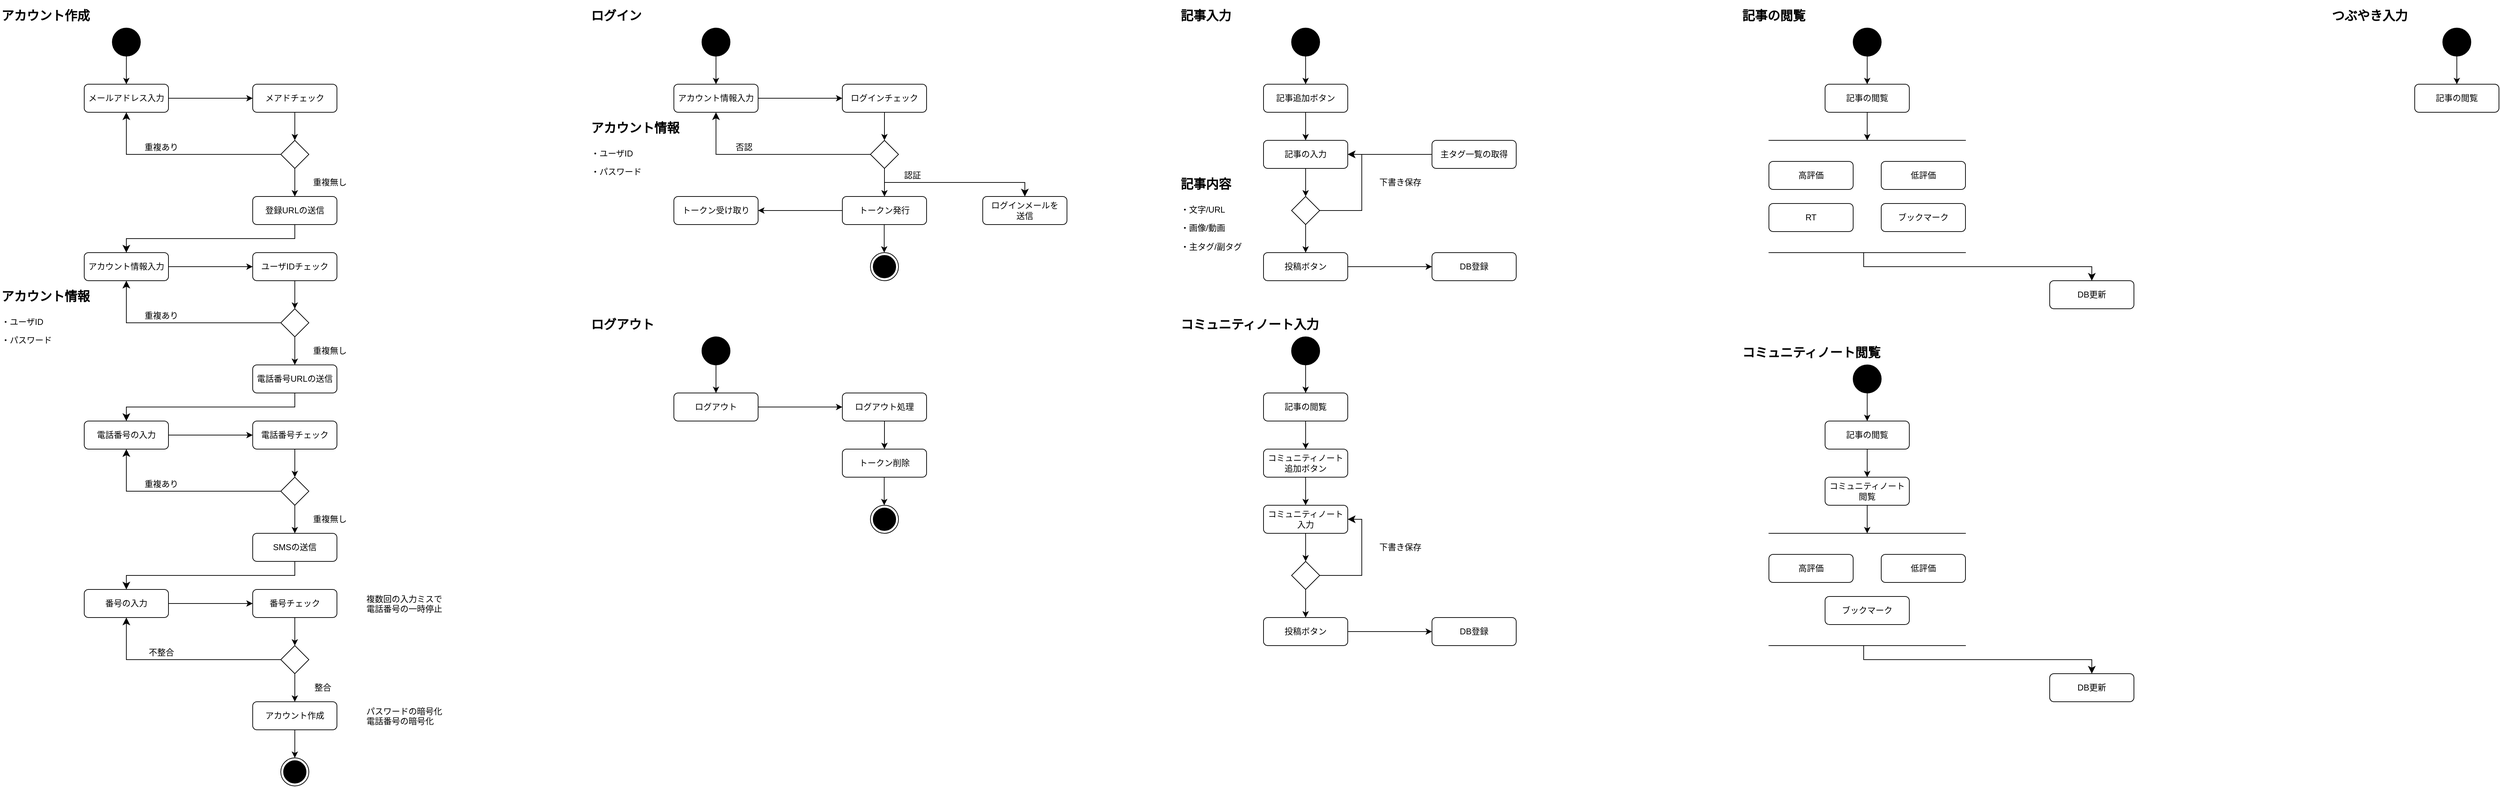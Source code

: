 <mxfile version="24.9.2">
  <diagram name="ページ1" id="HD49NOsrk-cGcU3xzbyI">
    <mxGraphModel dx="2074" dy="806" grid="1" gridSize="10" guides="1" tooltips="1" connect="1" arrows="1" fold="1" page="1" pageScale="1" pageWidth="827" pageHeight="1169" math="0" shadow="0">
      <root>
        <mxCell id="0" />
        <mxCell id="1" parent="0" />
        <mxCell id="F1WxcwXqjHmNWAGrEvEr-16" value="" style="ellipse;whiteSpace=wrap;html=1;aspect=fixed;fillColor=#000000;" vertex="1" parent="1">
          <mxGeometry x="200" y="80" width="40" height="40" as="geometry" />
        </mxCell>
        <mxCell id="F1WxcwXqjHmNWAGrEvEr-17" value="メールアドレス入力" style="rounded=1;whiteSpace=wrap;html=1;" vertex="1" parent="1">
          <mxGeometry x="160" y="160" width="120" height="40" as="geometry" />
        </mxCell>
        <mxCell id="F1WxcwXqjHmNWAGrEvEr-18" value="メアドチェック" style="rounded=1;whiteSpace=wrap;html=1;" vertex="1" parent="1">
          <mxGeometry x="400" y="160" width="120" height="40" as="geometry" />
        </mxCell>
        <mxCell id="F1WxcwXqjHmNWAGrEvEr-19" value="" style="rhombus;whiteSpace=wrap;html=1;" vertex="1" parent="1">
          <mxGeometry x="440" y="240" width="40" height="40" as="geometry" />
        </mxCell>
        <mxCell id="F1WxcwXqjHmNWAGrEvEr-20" value="" style="endArrow=classic;html=1;rounded=0;entryX=0;entryY=0.5;entryDx=0;entryDy=0;" edge="1" parent="1" source="F1WxcwXqjHmNWAGrEvEr-17" target="F1WxcwXqjHmNWAGrEvEr-18">
          <mxGeometry width="50" height="50" relative="1" as="geometry">
            <mxPoint x="570" y="290" as="sourcePoint" />
            <mxPoint x="620" y="240" as="targetPoint" />
          </mxGeometry>
        </mxCell>
        <mxCell id="F1WxcwXqjHmNWAGrEvEr-21" value="" style="endArrow=classic;html=1;rounded=0;entryX=0.5;entryY=0;entryDx=0;entryDy=0;exitX=0.5;exitY=1;exitDx=0;exitDy=0;" edge="1" parent="1" source="F1WxcwXqjHmNWAGrEvEr-18" target="F1WxcwXqjHmNWAGrEvEr-19">
          <mxGeometry width="50" height="50" relative="1" as="geometry">
            <mxPoint x="170" y="190" as="sourcePoint" />
            <mxPoint x="410" y="190" as="targetPoint" />
          </mxGeometry>
        </mxCell>
        <mxCell id="F1WxcwXqjHmNWAGrEvEr-22" value="重複あり" style="text;html=1;align=center;verticalAlign=middle;whiteSpace=wrap;rounded=0;" vertex="1" parent="1">
          <mxGeometry x="240" y="240" width="60" height="20" as="geometry" />
        </mxCell>
        <mxCell id="F1WxcwXqjHmNWAGrEvEr-23" value="" style="edgeStyle=segmentEdgeStyle;endArrow=classic;html=1;curved=0;rounded=0;endSize=8;startSize=8;exitX=0;exitY=0.5;exitDx=0;exitDy=0;entryX=0.5;entryY=1;entryDx=0;entryDy=0;" edge="1" parent="1" source="F1WxcwXqjHmNWAGrEvEr-19" target="F1WxcwXqjHmNWAGrEvEr-17">
          <mxGeometry width="50" height="50" relative="1" as="geometry">
            <mxPoint x="570" y="370" as="sourcePoint" />
            <mxPoint x="620" y="320" as="targetPoint" />
          </mxGeometry>
        </mxCell>
        <mxCell id="F1WxcwXqjHmNWAGrEvEr-24" value="" style="endArrow=classic;html=1;rounded=0;entryX=0.5;entryY=0;entryDx=0;entryDy=0;exitX=0.5;exitY=1;exitDx=0;exitDy=0;" edge="1" parent="1" source="F1WxcwXqjHmNWAGrEvEr-16" target="F1WxcwXqjHmNWAGrEvEr-17">
          <mxGeometry width="50" height="50" relative="1" as="geometry">
            <mxPoint x="590" y="210" as="sourcePoint" />
            <mxPoint x="590" y="250" as="targetPoint" />
          </mxGeometry>
        </mxCell>
        <mxCell id="F1WxcwXqjHmNWAGrEvEr-25" value="登録URLの送信" style="rounded=1;whiteSpace=wrap;html=1;" vertex="1" parent="1">
          <mxGeometry x="400" y="320" width="120" height="40" as="geometry" />
        </mxCell>
        <mxCell id="F1WxcwXqjHmNWAGrEvEr-26" value="" style="edgeStyle=elbowEdgeStyle;elbow=vertical;endArrow=classic;html=1;curved=0;rounded=0;endSize=8;startSize=8;exitX=0.5;exitY=1;exitDx=0;exitDy=0;" edge="1" parent="1" source="F1WxcwXqjHmNWAGrEvEr-25">
          <mxGeometry width="50" height="50" relative="1" as="geometry">
            <mxPoint x="570" y="370" as="sourcePoint" />
            <mxPoint x="220" y="400" as="targetPoint" />
          </mxGeometry>
        </mxCell>
        <mxCell id="F1WxcwXqjHmNWAGrEvEr-27" value="" style="endArrow=classic;html=1;rounded=0;entryX=0.5;entryY=0;entryDx=0;entryDy=0;exitX=0.5;exitY=1;exitDx=0;exitDy=0;" edge="1" parent="1" source="F1WxcwXqjHmNWAGrEvEr-19" target="F1WxcwXqjHmNWAGrEvEr-25">
          <mxGeometry width="50" height="50" relative="1" as="geometry">
            <mxPoint x="470" y="210" as="sourcePoint" />
            <mxPoint x="470" y="250" as="targetPoint" />
          </mxGeometry>
        </mxCell>
        <mxCell id="F1WxcwXqjHmNWAGrEvEr-28" value="重複無し" style="text;html=1;align=center;verticalAlign=middle;whiteSpace=wrap;rounded=0;" vertex="1" parent="1">
          <mxGeometry x="480" y="290" width="60" height="20" as="geometry" />
        </mxCell>
        <mxCell id="F1WxcwXqjHmNWAGrEvEr-29" value="アカウント情報入力" style="rounded=1;whiteSpace=wrap;html=1;" vertex="1" parent="1">
          <mxGeometry x="160" y="400" width="120" height="40" as="geometry" />
        </mxCell>
        <mxCell id="F1WxcwXqjHmNWAGrEvEr-30" value="&lt;h1 style=&quot;margin-top: 0px;&quot;&gt;&lt;font style=&quot;font-size: 18px;&quot;&gt;アカウント情報&lt;/font&gt;&lt;/h1&gt;&lt;p&gt;・ユーザID&lt;/p&gt;&lt;p&gt;・パスワード&lt;/p&gt;" style="text;html=1;whiteSpace=wrap;overflow=hidden;rounded=0;" vertex="1" parent="1">
          <mxGeometry x="40" y="440" width="180" height="100" as="geometry" />
        </mxCell>
        <mxCell id="F1WxcwXqjHmNWAGrEvEr-31" value="ユーザIDチェック" style="rounded=1;whiteSpace=wrap;html=1;" vertex="1" parent="1">
          <mxGeometry x="400" y="400" width="120" height="40" as="geometry" />
        </mxCell>
        <mxCell id="F1WxcwXqjHmNWAGrEvEr-32" value="" style="rhombus;whiteSpace=wrap;html=1;" vertex="1" parent="1">
          <mxGeometry x="440" y="480" width="40" height="40" as="geometry" />
        </mxCell>
        <mxCell id="F1WxcwXqjHmNWAGrEvEr-33" value="" style="endArrow=classic;html=1;rounded=0;entryX=0;entryY=0.5;entryDx=0;entryDy=0;" edge="1" parent="1" target="F1WxcwXqjHmNWAGrEvEr-31">
          <mxGeometry width="50" height="50" relative="1" as="geometry">
            <mxPoint x="280" y="420" as="sourcePoint" />
            <mxPoint x="620" y="480" as="targetPoint" />
          </mxGeometry>
        </mxCell>
        <mxCell id="F1WxcwXqjHmNWAGrEvEr-34" value="重複あり" style="text;html=1;align=center;verticalAlign=middle;whiteSpace=wrap;rounded=0;" vertex="1" parent="1">
          <mxGeometry x="240" y="480" width="60" height="20" as="geometry" />
        </mxCell>
        <mxCell id="F1WxcwXqjHmNWAGrEvEr-35" value="" style="edgeStyle=segmentEdgeStyle;endArrow=classic;html=1;curved=0;rounded=0;endSize=8;startSize=8;exitX=0;exitY=0.5;exitDx=0;exitDy=0;" edge="1" parent="1" source="F1WxcwXqjHmNWAGrEvEr-32">
          <mxGeometry width="50" height="50" relative="1" as="geometry">
            <mxPoint x="570" y="610" as="sourcePoint" />
            <mxPoint x="220" y="440" as="targetPoint" />
          </mxGeometry>
        </mxCell>
        <mxCell id="F1WxcwXqjHmNWAGrEvEr-36" value="" style="endArrow=classic;html=1;rounded=0;entryX=0.5;entryY=0;entryDx=0;entryDy=0;exitX=0.5;exitY=1;exitDx=0;exitDy=0;" edge="1" parent="1" source="F1WxcwXqjHmNWAGrEvEr-32">
          <mxGeometry width="50" height="50" relative="1" as="geometry">
            <mxPoint x="470" y="450" as="sourcePoint" />
            <mxPoint x="460" y="560" as="targetPoint" />
          </mxGeometry>
        </mxCell>
        <mxCell id="F1WxcwXqjHmNWAGrEvEr-37" value="重複無し" style="text;html=1;align=center;verticalAlign=middle;whiteSpace=wrap;rounded=0;" vertex="1" parent="1">
          <mxGeometry x="480" y="530" width="60" height="20" as="geometry" />
        </mxCell>
        <mxCell id="F1WxcwXqjHmNWAGrEvEr-38" value="" style="endArrow=classic;html=1;rounded=0;entryX=0.5;entryY=0;entryDx=0;entryDy=0;exitX=0.5;exitY=1;exitDx=0;exitDy=0;" edge="1" parent="1" source="F1WxcwXqjHmNWAGrEvEr-31" target="F1WxcwXqjHmNWAGrEvEr-32">
          <mxGeometry width="50" height="50" relative="1" as="geometry">
            <mxPoint x="470" y="210" as="sourcePoint" />
            <mxPoint x="470" y="250" as="targetPoint" />
          </mxGeometry>
        </mxCell>
        <mxCell id="F1WxcwXqjHmNWAGrEvEr-39" value="電話番号URLの送信" style="rounded=1;whiteSpace=wrap;html=1;" vertex="1" parent="1">
          <mxGeometry x="400" y="560" width="120" height="40" as="geometry" />
        </mxCell>
        <mxCell id="F1WxcwXqjHmNWAGrEvEr-40" value="" style="edgeStyle=elbowEdgeStyle;elbow=vertical;endArrow=classic;html=1;curved=0;rounded=0;endSize=8;startSize=8;exitX=0.5;exitY=1;exitDx=0;exitDy=0;" edge="1" parent="1" source="F1WxcwXqjHmNWAGrEvEr-39">
          <mxGeometry width="50" height="50" relative="1" as="geometry">
            <mxPoint x="570" y="610" as="sourcePoint" />
            <mxPoint x="220" y="640" as="targetPoint" />
          </mxGeometry>
        </mxCell>
        <mxCell id="F1WxcwXqjHmNWAGrEvEr-41" value="電話番号の入力" style="rounded=1;whiteSpace=wrap;html=1;" vertex="1" parent="1">
          <mxGeometry x="160" y="640" width="120" height="40" as="geometry" />
        </mxCell>
        <mxCell id="F1WxcwXqjHmNWAGrEvEr-42" value="電話番号チェック" style="rounded=1;whiteSpace=wrap;html=1;" vertex="1" parent="1">
          <mxGeometry x="400" y="640" width="120" height="40" as="geometry" />
        </mxCell>
        <mxCell id="F1WxcwXqjHmNWAGrEvEr-43" value="" style="rhombus;whiteSpace=wrap;html=1;" vertex="1" parent="1">
          <mxGeometry x="440" y="720" width="40" height="40" as="geometry" />
        </mxCell>
        <mxCell id="F1WxcwXqjHmNWAGrEvEr-44" value="" style="endArrow=classic;html=1;rounded=0;entryX=0;entryY=0.5;entryDx=0;entryDy=0;" edge="1" parent="1" target="F1WxcwXqjHmNWAGrEvEr-42">
          <mxGeometry width="50" height="50" relative="1" as="geometry">
            <mxPoint x="280" y="660" as="sourcePoint" />
            <mxPoint x="620" y="720" as="targetPoint" />
          </mxGeometry>
        </mxCell>
        <mxCell id="F1WxcwXqjHmNWAGrEvEr-45" value="重複あり" style="text;html=1;align=center;verticalAlign=middle;whiteSpace=wrap;rounded=0;" vertex="1" parent="1">
          <mxGeometry x="240" y="720" width="60" height="20" as="geometry" />
        </mxCell>
        <mxCell id="F1WxcwXqjHmNWAGrEvEr-46" value="" style="edgeStyle=segmentEdgeStyle;endArrow=classic;html=1;curved=0;rounded=0;endSize=8;startSize=8;exitX=0;exitY=0.5;exitDx=0;exitDy=0;" edge="1" parent="1" source="F1WxcwXqjHmNWAGrEvEr-43">
          <mxGeometry width="50" height="50" relative="1" as="geometry">
            <mxPoint x="570" y="850" as="sourcePoint" />
            <mxPoint x="220" y="680" as="targetPoint" />
          </mxGeometry>
        </mxCell>
        <mxCell id="F1WxcwXqjHmNWAGrEvEr-47" value="" style="endArrow=classic;html=1;rounded=0;entryX=0.5;entryY=0;entryDx=0;entryDy=0;exitX=0.5;exitY=1;exitDx=0;exitDy=0;" edge="1" parent="1" source="F1WxcwXqjHmNWAGrEvEr-43">
          <mxGeometry width="50" height="50" relative="1" as="geometry">
            <mxPoint x="470" y="690" as="sourcePoint" />
            <mxPoint x="460" y="800" as="targetPoint" />
          </mxGeometry>
        </mxCell>
        <mxCell id="F1WxcwXqjHmNWAGrEvEr-48" value="重複無し" style="text;html=1;align=center;verticalAlign=middle;whiteSpace=wrap;rounded=0;" vertex="1" parent="1">
          <mxGeometry x="480" y="770" width="60" height="20" as="geometry" />
        </mxCell>
        <mxCell id="F1WxcwXqjHmNWAGrEvEr-49" value="" style="endArrow=classic;html=1;rounded=0;entryX=0.5;entryY=0;entryDx=0;entryDy=0;exitX=0.5;exitY=1;exitDx=0;exitDy=0;" edge="1" parent="1" source="F1WxcwXqjHmNWAGrEvEr-42" target="F1WxcwXqjHmNWAGrEvEr-43">
          <mxGeometry width="50" height="50" relative="1" as="geometry">
            <mxPoint x="470" y="450" as="sourcePoint" />
            <mxPoint x="470" y="490" as="targetPoint" />
          </mxGeometry>
        </mxCell>
        <mxCell id="F1WxcwXqjHmNWAGrEvEr-50" value="SMSの送信" style="rounded=1;whiteSpace=wrap;html=1;" vertex="1" parent="1">
          <mxGeometry x="400" y="800" width="120" height="40" as="geometry" />
        </mxCell>
        <mxCell id="F1WxcwXqjHmNWAGrEvEr-51" value="" style="edgeStyle=elbowEdgeStyle;elbow=vertical;endArrow=classic;html=1;curved=0;rounded=0;endSize=8;startSize=8;exitX=0.5;exitY=1;exitDx=0;exitDy=0;" edge="1" parent="1" source="F1WxcwXqjHmNWAGrEvEr-50">
          <mxGeometry width="50" height="50" relative="1" as="geometry">
            <mxPoint x="570" y="850" as="sourcePoint" />
            <mxPoint x="220" y="880" as="targetPoint" />
          </mxGeometry>
        </mxCell>
        <mxCell id="F1WxcwXqjHmNWAGrEvEr-52" value="番号の入力" style="rounded=1;whiteSpace=wrap;html=1;" vertex="1" parent="1">
          <mxGeometry x="160" y="880" width="120" height="40" as="geometry" />
        </mxCell>
        <mxCell id="F1WxcwXqjHmNWAGrEvEr-53" value="番号チェック" style="rounded=1;whiteSpace=wrap;html=1;" vertex="1" parent="1">
          <mxGeometry x="400" y="880" width="120" height="40" as="geometry" />
        </mxCell>
        <mxCell id="F1WxcwXqjHmNWAGrEvEr-54" value="" style="rhombus;whiteSpace=wrap;html=1;" vertex="1" parent="1">
          <mxGeometry x="440" y="960" width="40" height="40" as="geometry" />
        </mxCell>
        <mxCell id="F1WxcwXqjHmNWAGrEvEr-55" value="" style="endArrow=classic;html=1;rounded=0;entryX=0;entryY=0.5;entryDx=0;entryDy=0;" edge="1" parent="1" target="F1WxcwXqjHmNWAGrEvEr-53">
          <mxGeometry width="50" height="50" relative="1" as="geometry">
            <mxPoint x="280" y="900" as="sourcePoint" />
            <mxPoint x="620" y="960" as="targetPoint" />
          </mxGeometry>
        </mxCell>
        <mxCell id="F1WxcwXqjHmNWAGrEvEr-56" value="不整合" style="text;html=1;align=center;verticalAlign=middle;whiteSpace=wrap;rounded=0;" vertex="1" parent="1">
          <mxGeometry x="240" y="960" width="60" height="20" as="geometry" />
        </mxCell>
        <mxCell id="F1WxcwXqjHmNWAGrEvEr-57" value="" style="edgeStyle=segmentEdgeStyle;endArrow=classic;html=1;curved=0;rounded=0;endSize=8;startSize=8;exitX=0;exitY=0.5;exitDx=0;exitDy=0;" edge="1" parent="1" source="F1WxcwXqjHmNWAGrEvEr-54">
          <mxGeometry width="50" height="50" relative="1" as="geometry">
            <mxPoint x="570" y="1090" as="sourcePoint" />
            <mxPoint x="220" y="920" as="targetPoint" />
          </mxGeometry>
        </mxCell>
        <mxCell id="F1WxcwXqjHmNWAGrEvEr-58" value="" style="endArrow=classic;html=1;rounded=0;entryX=0.5;entryY=0;entryDx=0;entryDy=0;exitX=0.5;exitY=1;exitDx=0;exitDy=0;" edge="1" parent="1" source="F1WxcwXqjHmNWAGrEvEr-54">
          <mxGeometry width="50" height="50" relative="1" as="geometry">
            <mxPoint x="470" y="930" as="sourcePoint" />
            <mxPoint x="460" y="1040" as="targetPoint" />
          </mxGeometry>
        </mxCell>
        <mxCell id="F1WxcwXqjHmNWAGrEvEr-59" value="整合" style="text;html=1;align=center;verticalAlign=middle;whiteSpace=wrap;rounded=0;" vertex="1" parent="1">
          <mxGeometry x="480" y="1010" width="40" height="20" as="geometry" />
        </mxCell>
        <mxCell id="F1WxcwXqjHmNWAGrEvEr-60" value="" style="endArrow=classic;html=1;rounded=0;entryX=0.5;entryY=0;entryDx=0;entryDy=0;exitX=0.5;exitY=1;exitDx=0;exitDy=0;" edge="1" parent="1" source="F1WxcwXqjHmNWAGrEvEr-53" target="F1WxcwXqjHmNWAGrEvEr-54">
          <mxGeometry width="50" height="50" relative="1" as="geometry">
            <mxPoint x="470" y="690" as="sourcePoint" />
            <mxPoint x="470" y="730" as="targetPoint" />
          </mxGeometry>
        </mxCell>
        <mxCell id="F1WxcwXqjHmNWAGrEvEr-61" value="&lt;h1 style=&quot;margin-top: 0px;&quot;&gt;&lt;font style=&quot;font-size: 18px;&quot;&gt;アカウント作成&lt;/font&gt;&lt;/h1&gt;" style="text;html=1;whiteSpace=wrap;overflow=hidden;rounded=0;" vertex="1" parent="1">
          <mxGeometry x="40" y="40" width="180" height="40" as="geometry" />
        </mxCell>
        <mxCell id="F1WxcwXqjHmNWAGrEvEr-62" value="アカウント作成" style="rounded=1;whiteSpace=wrap;html=1;" vertex="1" parent="1">
          <mxGeometry x="400" y="1040" width="120" height="40" as="geometry" />
        </mxCell>
        <mxCell id="F1WxcwXqjHmNWAGrEvEr-63" value="パスワードの暗号化&lt;div&gt;電話番号の暗号化&lt;/div&gt;&lt;div&gt;&lt;br&gt;&lt;/div&gt;" style="text;html=1;whiteSpace=wrap;overflow=hidden;rounded=0;" vertex="1" parent="1">
          <mxGeometry x="560" y="1040" width="120" height="40" as="geometry" />
        </mxCell>
        <mxCell id="F1WxcwXqjHmNWAGrEvEr-64" value="複数回の入力ミスで&lt;div&gt;電話番号の一時停止&lt;br&gt;&lt;div&gt;&lt;br&gt;&lt;/div&gt;&lt;/div&gt;" style="text;html=1;whiteSpace=wrap;overflow=hidden;rounded=0;" vertex="1" parent="1">
          <mxGeometry x="560" y="880" width="120" height="40" as="geometry" />
        </mxCell>
        <mxCell id="F1WxcwXqjHmNWAGrEvEr-65" value="" style="ellipse;whiteSpace=wrap;html=1;aspect=fixed;fillColor=#000000;" vertex="1" parent="1">
          <mxGeometry x="1040" y="80" width="40" height="40" as="geometry" />
        </mxCell>
        <mxCell id="F1WxcwXqjHmNWAGrEvEr-66" value="アカウント情報入力" style="rounded=1;whiteSpace=wrap;html=1;" vertex="1" parent="1">
          <mxGeometry x="1000" y="160" width="120" height="40" as="geometry" />
        </mxCell>
        <mxCell id="F1WxcwXqjHmNWAGrEvEr-67" value="ログインチェック" style="rounded=1;whiteSpace=wrap;html=1;" vertex="1" parent="1">
          <mxGeometry x="1240" y="160" width="120" height="40" as="geometry" />
        </mxCell>
        <mxCell id="F1WxcwXqjHmNWAGrEvEr-68" value="" style="rhombus;whiteSpace=wrap;html=1;" vertex="1" parent="1">
          <mxGeometry x="1280" y="240" width="40" height="40" as="geometry" />
        </mxCell>
        <mxCell id="F1WxcwXqjHmNWAGrEvEr-69" value="" style="endArrow=classic;html=1;rounded=0;entryX=0;entryY=0.5;entryDx=0;entryDy=0;" edge="1" parent="1" source="F1WxcwXqjHmNWAGrEvEr-66" target="F1WxcwXqjHmNWAGrEvEr-67">
          <mxGeometry width="50" height="50" relative="1" as="geometry">
            <mxPoint x="1410" y="290" as="sourcePoint" />
            <mxPoint x="1460" y="240" as="targetPoint" />
          </mxGeometry>
        </mxCell>
        <mxCell id="F1WxcwXqjHmNWAGrEvEr-70" value="" style="endArrow=classic;html=1;rounded=0;entryX=0.5;entryY=0;entryDx=0;entryDy=0;exitX=0.5;exitY=1;exitDx=0;exitDy=0;" edge="1" parent="1" source="F1WxcwXqjHmNWAGrEvEr-67" target="F1WxcwXqjHmNWAGrEvEr-68">
          <mxGeometry width="50" height="50" relative="1" as="geometry">
            <mxPoint x="1010" y="190" as="sourcePoint" />
            <mxPoint x="1250" y="190" as="targetPoint" />
          </mxGeometry>
        </mxCell>
        <mxCell id="F1WxcwXqjHmNWAGrEvEr-71" value="否認" style="text;html=1;align=center;verticalAlign=middle;whiteSpace=wrap;rounded=0;" vertex="1" parent="1">
          <mxGeometry x="1080" y="240" width="40" height="20" as="geometry" />
        </mxCell>
        <mxCell id="F1WxcwXqjHmNWAGrEvEr-72" value="" style="edgeStyle=segmentEdgeStyle;endArrow=classic;html=1;curved=0;rounded=0;endSize=8;startSize=8;exitX=0;exitY=0.5;exitDx=0;exitDy=0;entryX=0.5;entryY=1;entryDx=0;entryDy=0;" edge="1" parent="1" source="F1WxcwXqjHmNWAGrEvEr-68" target="F1WxcwXqjHmNWAGrEvEr-66">
          <mxGeometry width="50" height="50" relative="1" as="geometry">
            <mxPoint x="1410" y="370" as="sourcePoint" />
            <mxPoint x="1460" y="320" as="targetPoint" />
          </mxGeometry>
        </mxCell>
        <mxCell id="F1WxcwXqjHmNWAGrEvEr-73" value="" style="endArrow=classic;html=1;rounded=0;entryX=0.5;entryY=0;entryDx=0;entryDy=0;exitX=0.5;exitY=1;exitDx=0;exitDy=0;" edge="1" parent="1" source="F1WxcwXqjHmNWAGrEvEr-65" target="F1WxcwXqjHmNWAGrEvEr-66">
          <mxGeometry width="50" height="50" relative="1" as="geometry">
            <mxPoint x="1430" y="210" as="sourcePoint" />
            <mxPoint x="1430" y="250" as="targetPoint" />
          </mxGeometry>
        </mxCell>
        <mxCell id="F1WxcwXqjHmNWAGrEvEr-74" value="トークン発行" style="rounded=1;whiteSpace=wrap;html=1;" vertex="1" parent="1">
          <mxGeometry x="1240" y="320" width="120" height="40" as="geometry" />
        </mxCell>
        <mxCell id="F1WxcwXqjHmNWAGrEvEr-76" value="" style="endArrow=classic;html=1;rounded=0;entryX=0.5;entryY=0;entryDx=0;entryDy=0;exitX=0.5;exitY=1;exitDx=0;exitDy=0;" edge="1" parent="1" source="F1WxcwXqjHmNWAGrEvEr-68" target="F1WxcwXqjHmNWAGrEvEr-74">
          <mxGeometry width="50" height="50" relative="1" as="geometry">
            <mxPoint x="1310" y="210" as="sourcePoint" />
            <mxPoint x="1310" y="250" as="targetPoint" />
          </mxGeometry>
        </mxCell>
        <mxCell id="F1WxcwXqjHmNWAGrEvEr-77" value="認証" style="text;html=1;align=center;verticalAlign=middle;whiteSpace=wrap;rounded=0;" vertex="1" parent="1">
          <mxGeometry x="1320" y="280" width="40" height="20" as="geometry" />
        </mxCell>
        <mxCell id="F1WxcwXqjHmNWAGrEvEr-110" value="&lt;h1 style=&quot;margin-top: 0px;&quot;&gt;&lt;font style=&quot;font-size: 18px;&quot;&gt;ログイン&lt;/font&gt;&lt;/h1&gt;" style="text;html=1;whiteSpace=wrap;overflow=hidden;rounded=0;" vertex="1" parent="1">
          <mxGeometry x="880" y="40" width="180" height="40" as="geometry" />
        </mxCell>
        <mxCell id="F1WxcwXqjHmNWAGrEvEr-114" value="&lt;h1 style=&quot;margin-top: 0px;&quot;&gt;&lt;font style=&quot;font-size: 18px;&quot;&gt;アカウント情報&lt;/font&gt;&lt;/h1&gt;&lt;p&gt;・ユーザID&lt;/p&gt;&lt;p&gt;・パスワード&lt;/p&gt;" style="text;html=1;whiteSpace=wrap;overflow=hidden;rounded=0;" vertex="1" parent="1">
          <mxGeometry x="880" y="200" width="180" height="100" as="geometry" />
        </mxCell>
        <mxCell id="F1WxcwXqjHmNWAGrEvEr-115" value="ログインメールを&lt;div&gt;送信&lt;/div&gt;" style="rounded=1;whiteSpace=wrap;html=1;" vertex="1" parent="1">
          <mxGeometry x="1440" y="320" width="120" height="40" as="geometry" />
        </mxCell>
        <mxCell id="F1WxcwXqjHmNWAGrEvEr-116" value="" style="edgeStyle=elbowEdgeStyle;elbow=vertical;endArrow=classic;html=1;curved=0;rounded=0;endSize=8;startSize=8;entryX=0.5;entryY=0;entryDx=0;entryDy=0;" edge="1" parent="1" target="F1WxcwXqjHmNWAGrEvEr-115">
          <mxGeometry width="50" height="50" relative="1" as="geometry">
            <mxPoint x="1300" y="280" as="sourcePoint" />
            <mxPoint x="1070" y="410" as="targetPoint" />
          </mxGeometry>
        </mxCell>
        <mxCell id="F1WxcwXqjHmNWAGrEvEr-122" value="トークン受け取り" style="rounded=1;whiteSpace=wrap;html=1;" vertex="1" parent="1">
          <mxGeometry x="1000" y="320" width="120" height="40" as="geometry" />
        </mxCell>
        <mxCell id="F1WxcwXqjHmNWAGrEvEr-123" value="" style="endArrow=classic;html=1;rounded=0;exitX=0;exitY=0.5;exitDx=0;exitDy=0;" edge="1" parent="1" source="F1WxcwXqjHmNWAGrEvEr-74" target="F1WxcwXqjHmNWAGrEvEr-122">
          <mxGeometry width="50" height="50" relative="1" as="geometry">
            <mxPoint x="1130" y="190" as="sourcePoint" />
            <mxPoint x="1250" y="190" as="targetPoint" />
          </mxGeometry>
        </mxCell>
        <mxCell id="F1WxcwXqjHmNWAGrEvEr-124" value="" style="ellipse;whiteSpace=wrap;html=1;aspect=fixed;fillColor=#000000;" vertex="1" parent="1">
          <mxGeometry x="1040" y="520" width="40" height="40" as="geometry" />
        </mxCell>
        <mxCell id="F1WxcwXqjHmNWAGrEvEr-125" value="ログアウト" style="rounded=1;whiteSpace=wrap;html=1;" vertex="1" parent="1">
          <mxGeometry x="1000" y="600" width="120" height="40" as="geometry" />
        </mxCell>
        <mxCell id="F1WxcwXqjHmNWAGrEvEr-126" value="ログアウト処理" style="rounded=1;whiteSpace=wrap;html=1;" vertex="1" parent="1">
          <mxGeometry x="1240" y="600" width="120" height="40" as="geometry" />
        </mxCell>
        <mxCell id="F1WxcwXqjHmNWAGrEvEr-128" value="" style="endArrow=classic;html=1;rounded=0;entryX=0;entryY=0.5;entryDx=0;entryDy=0;" edge="1" parent="1" source="F1WxcwXqjHmNWAGrEvEr-125" target="F1WxcwXqjHmNWAGrEvEr-126">
          <mxGeometry width="50" height="50" relative="1" as="geometry">
            <mxPoint x="1410" y="730" as="sourcePoint" />
            <mxPoint x="1460" y="680" as="targetPoint" />
          </mxGeometry>
        </mxCell>
        <mxCell id="F1WxcwXqjHmNWAGrEvEr-129" value="" style="endArrow=classic;html=1;rounded=0;entryX=0.5;entryY=0;entryDx=0;entryDy=0;exitX=0.5;exitY=1;exitDx=0;exitDy=0;" edge="1" parent="1" source="F1WxcwXqjHmNWAGrEvEr-126">
          <mxGeometry width="50" height="50" relative="1" as="geometry">
            <mxPoint x="1010" y="630" as="sourcePoint" />
            <mxPoint x="1300" y="680" as="targetPoint" />
          </mxGeometry>
        </mxCell>
        <mxCell id="F1WxcwXqjHmNWAGrEvEr-132" value="" style="endArrow=classic;html=1;rounded=0;entryX=0.5;entryY=0;entryDx=0;entryDy=0;exitX=0.5;exitY=1;exitDx=0;exitDy=0;" edge="1" parent="1" source="F1WxcwXqjHmNWAGrEvEr-124" target="F1WxcwXqjHmNWAGrEvEr-125">
          <mxGeometry width="50" height="50" relative="1" as="geometry">
            <mxPoint x="1430" y="650" as="sourcePoint" />
            <mxPoint x="1430" y="690" as="targetPoint" />
          </mxGeometry>
        </mxCell>
        <mxCell id="F1WxcwXqjHmNWAGrEvEr-133" value="トークン削除" style="rounded=1;whiteSpace=wrap;html=1;" vertex="1" parent="1">
          <mxGeometry x="1240" y="680" width="120" height="40" as="geometry" />
        </mxCell>
        <mxCell id="F1WxcwXqjHmNWAGrEvEr-136" value="&lt;h1 style=&quot;margin-top: 0px;&quot;&gt;&lt;font style=&quot;font-size: 18px;&quot;&gt;ログアウト&lt;/font&gt;&lt;/h1&gt;" style="text;html=1;whiteSpace=wrap;overflow=hidden;rounded=0;" vertex="1" parent="1">
          <mxGeometry x="880" y="480" width="180" height="40" as="geometry" />
        </mxCell>
        <mxCell id="F1WxcwXqjHmNWAGrEvEr-141" value="" style="ellipse;whiteSpace=wrap;html=1;aspect=fixed;fillColor=#000000;" vertex="1" parent="1">
          <mxGeometry x="1880" y="80" width="40" height="40" as="geometry" />
        </mxCell>
        <mxCell id="F1WxcwXqjHmNWAGrEvEr-142" value="記事追加ボタン" style="rounded=1;whiteSpace=wrap;html=1;" vertex="1" parent="1">
          <mxGeometry x="1840" y="160" width="120" height="40" as="geometry" />
        </mxCell>
        <mxCell id="F1WxcwXqjHmNWAGrEvEr-143" value="記事の入力" style="rounded=1;whiteSpace=wrap;html=1;" vertex="1" parent="1">
          <mxGeometry x="1840" y="240" width="120" height="40" as="geometry" />
        </mxCell>
        <mxCell id="F1WxcwXqjHmNWAGrEvEr-145" value="" style="endArrow=classic;html=1;rounded=0;exitX=0.5;exitY=1;exitDx=0;exitDy=0;" edge="1" parent="1" source="F1WxcwXqjHmNWAGrEvEr-142" target="F1WxcwXqjHmNWAGrEvEr-143">
          <mxGeometry width="50" height="50" relative="1" as="geometry">
            <mxPoint x="2250" y="290" as="sourcePoint" />
            <mxPoint x="1901.08" y="233" as="targetPoint" />
          </mxGeometry>
        </mxCell>
        <mxCell id="F1WxcwXqjHmNWAGrEvEr-149" value="" style="endArrow=classic;html=1;rounded=0;entryX=0.5;entryY=0;entryDx=0;entryDy=0;exitX=0.5;exitY=1;exitDx=0;exitDy=0;" edge="1" parent="1" source="F1WxcwXqjHmNWAGrEvEr-141" target="F1WxcwXqjHmNWAGrEvEr-142">
          <mxGeometry width="50" height="50" relative="1" as="geometry">
            <mxPoint x="2270" y="210" as="sourcePoint" />
            <mxPoint x="2270" y="250" as="targetPoint" />
          </mxGeometry>
        </mxCell>
        <mxCell id="F1WxcwXqjHmNWAGrEvEr-153" value="&lt;h1 style=&quot;margin-top: 0px;&quot;&gt;&lt;font style=&quot;font-size: 18px;&quot;&gt;記事入力&lt;/font&gt;&lt;/h1&gt;" style="text;html=1;whiteSpace=wrap;overflow=hidden;rounded=0;" vertex="1" parent="1">
          <mxGeometry x="1720" y="40" width="180" height="40" as="geometry" />
        </mxCell>
        <mxCell id="F1WxcwXqjHmNWAGrEvEr-160" value="" style="endArrow=classic;html=1;rounded=0;exitX=0.5;exitY=1;exitDx=0;exitDy=0;entryX=0.5;entryY=0;entryDx=0;entryDy=0;" edge="1" parent="1" source="F1WxcwXqjHmNWAGrEvEr-143" target="F1WxcwXqjHmNWAGrEvEr-192">
          <mxGeometry width="50" height="50" relative="1" as="geometry">
            <mxPoint x="1910" y="210" as="sourcePoint" />
            <mxPoint x="1940" y="310" as="targetPoint" />
          </mxGeometry>
        </mxCell>
        <mxCell id="F1WxcwXqjHmNWAGrEvEr-161" value="主タグ一覧の取得" style="rounded=1;whiteSpace=wrap;html=1;" vertex="1" parent="1">
          <mxGeometry x="2080" y="240" width="120" height="40" as="geometry" />
        </mxCell>
        <mxCell id="F1WxcwXqjHmNWAGrEvEr-162" value="" style="endArrow=classic;html=1;rounded=0;exitX=0;exitY=0.5;exitDx=0;exitDy=0;entryX=1;entryY=0.5;entryDx=0;entryDy=0;" edge="1" parent="1" source="F1WxcwXqjHmNWAGrEvEr-161">
          <mxGeometry width="50" height="50" relative="1" as="geometry">
            <mxPoint x="1910" y="210" as="sourcePoint" />
            <mxPoint x="1960" y="260" as="targetPoint" />
          </mxGeometry>
        </mxCell>
        <mxCell id="F1WxcwXqjHmNWAGrEvEr-166" value="投稿ボタン" style="rounded=1;whiteSpace=wrap;html=1;" vertex="1" parent="1">
          <mxGeometry x="1840" y="400" width="120" height="40" as="geometry" />
        </mxCell>
        <mxCell id="F1WxcwXqjHmNWAGrEvEr-168" value="" style="endArrow=classic;html=1;rounded=0;exitX=1;exitY=0.5;exitDx=0;exitDy=0;entryX=0;entryY=0.5;entryDx=0;entryDy=0;" edge="1" parent="1" source="F1WxcwXqjHmNWAGrEvEr-166" target="F1WxcwXqjHmNWAGrEvEr-169">
          <mxGeometry width="50" height="50" relative="1" as="geometry">
            <mxPoint x="2090" y="270" as="sourcePoint" />
            <mxPoint x="2080" y="420" as="targetPoint" />
          </mxGeometry>
        </mxCell>
        <mxCell id="F1WxcwXqjHmNWAGrEvEr-169" value="DB登録" style="rounded=1;whiteSpace=wrap;html=1;" vertex="1" parent="1">
          <mxGeometry x="2080" y="400" width="120" height="40" as="geometry" />
        </mxCell>
        <mxCell id="F1WxcwXqjHmNWAGrEvEr-176" value="" style="ellipse;whiteSpace=wrap;html=1;aspect=fixed;fillColor=#000000;" vertex="1" parent="1">
          <mxGeometry x="1880" y="520" width="40" height="40" as="geometry" />
        </mxCell>
        <mxCell id="F1WxcwXqjHmNWAGrEvEr-177" value="記事の閲覧" style="rounded=1;whiteSpace=wrap;html=1;" vertex="1" parent="1">
          <mxGeometry x="1840" y="600" width="120" height="40" as="geometry" />
        </mxCell>
        <mxCell id="F1WxcwXqjHmNWAGrEvEr-178" value="コミュニティノート追加ボタン" style="rounded=1;whiteSpace=wrap;html=1;" vertex="1" parent="1">
          <mxGeometry x="1840" y="680" width="120" height="40" as="geometry" />
        </mxCell>
        <mxCell id="F1WxcwXqjHmNWAGrEvEr-179" value="" style="endArrow=classic;html=1;rounded=0;exitX=0.5;exitY=1;exitDx=0;exitDy=0;" edge="1" parent="1" source="F1WxcwXqjHmNWAGrEvEr-177" target="F1WxcwXqjHmNWAGrEvEr-178">
          <mxGeometry width="50" height="50" relative="1" as="geometry">
            <mxPoint x="2250" y="730" as="sourcePoint" />
            <mxPoint x="1901.08" y="673" as="targetPoint" />
          </mxGeometry>
        </mxCell>
        <mxCell id="F1WxcwXqjHmNWAGrEvEr-180" value="" style="endArrow=classic;html=1;rounded=0;entryX=0.5;entryY=0;entryDx=0;entryDy=0;exitX=0.5;exitY=1;exitDx=0;exitDy=0;" edge="1" parent="1" source="F1WxcwXqjHmNWAGrEvEr-176" target="F1WxcwXqjHmNWAGrEvEr-177">
          <mxGeometry width="50" height="50" relative="1" as="geometry">
            <mxPoint x="2270" y="650" as="sourcePoint" />
            <mxPoint x="2270" y="690" as="targetPoint" />
          </mxGeometry>
        </mxCell>
        <mxCell id="F1WxcwXqjHmNWAGrEvEr-181" value="&lt;h1 style=&quot;margin-top: 0px;&quot;&gt;&lt;font style=&quot;font-size: 18px;&quot;&gt;コミュニティノート入力&lt;/font&gt;&lt;/h1&gt;" style="text;html=1;whiteSpace=wrap;overflow=hidden;rounded=0;" vertex="1" parent="1">
          <mxGeometry x="1720" y="480" width="200" height="40" as="geometry" />
        </mxCell>
        <mxCell id="F1WxcwXqjHmNWAGrEvEr-182" value="コミュニティノート入力" style="rounded=1;whiteSpace=wrap;html=1;" vertex="1" parent="1">
          <mxGeometry x="1840" y="760" width="120" height="40" as="geometry" />
        </mxCell>
        <mxCell id="F1WxcwXqjHmNWAGrEvEr-183" value="" style="endArrow=classic;html=1;rounded=0;exitX=0.5;exitY=1;exitDx=0;exitDy=0;" edge="1" parent="1" source="F1WxcwXqjHmNWAGrEvEr-178" target="F1WxcwXqjHmNWAGrEvEr-182">
          <mxGeometry width="50" height="50" relative="1" as="geometry">
            <mxPoint x="1910" y="650" as="sourcePoint" />
            <mxPoint x="1910" y="690" as="targetPoint" />
          </mxGeometry>
        </mxCell>
        <mxCell id="F1WxcwXqjHmNWAGrEvEr-187" value="" style="endArrow=classic;html=1;rounded=0;exitX=0.5;exitY=1;exitDx=0;exitDy=0;entryX=0.5;entryY=0;entryDx=0;entryDy=0;" edge="1" parent="1" source="F1WxcwXqjHmNWAGrEvEr-182">
          <mxGeometry width="50" height="50" relative="1" as="geometry">
            <mxPoint x="1910" y="730" as="sourcePoint" />
            <mxPoint x="1900" y="840" as="targetPoint" />
          </mxGeometry>
        </mxCell>
        <mxCell id="F1WxcwXqjHmNWAGrEvEr-188" value="投稿ボタン" style="rounded=1;whiteSpace=wrap;html=1;" vertex="1" parent="1">
          <mxGeometry x="1840" y="920" width="120" height="40" as="geometry" />
        </mxCell>
        <mxCell id="F1WxcwXqjHmNWAGrEvEr-189" value="" style="endArrow=classic;html=1;rounded=0;exitX=0.5;exitY=1;exitDx=0;exitDy=0;entryX=0.5;entryY=0;entryDx=0;entryDy=0;" edge="1" parent="1" target="F1WxcwXqjHmNWAGrEvEr-188">
          <mxGeometry width="50" height="50" relative="1" as="geometry">
            <mxPoint x="1900" y="880" as="sourcePoint" />
            <mxPoint x="1910" y="850" as="targetPoint" />
          </mxGeometry>
        </mxCell>
        <mxCell id="F1WxcwXqjHmNWAGrEvEr-190" value="" style="endArrow=classic;html=1;rounded=0;exitX=1;exitY=0.5;exitDx=0;exitDy=0;" edge="1" parent="1" source="F1WxcwXqjHmNWAGrEvEr-188">
          <mxGeometry width="50" height="50" relative="1" as="geometry">
            <mxPoint x="2090" y="790" as="sourcePoint" />
            <mxPoint x="2080" y="940" as="targetPoint" />
          </mxGeometry>
        </mxCell>
        <mxCell id="F1WxcwXqjHmNWAGrEvEr-191" value="DB登録" style="rounded=1;whiteSpace=wrap;html=1;" vertex="1" parent="1">
          <mxGeometry x="2080" y="920" width="120" height="40" as="geometry" />
        </mxCell>
        <mxCell id="F1WxcwXqjHmNWAGrEvEr-192" value="" style="rhombus;whiteSpace=wrap;html=1;" vertex="1" parent="1">
          <mxGeometry x="1880" y="320" width="40" height="40" as="geometry" />
        </mxCell>
        <mxCell id="F1WxcwXqjHmNWAGrEvEr-195" value="" style="edgeStyle=elbowEdgeStyle;elbow=horizontal;endArrow=classic;html=1;curved=0;rounded=0;endSize=8;startSize=8;exitX=1;exitY=0.5;exitDx=0;exitDy=0;entryX=1;entryY=0.5;entryDx=0;entryDy=0;" edge="1" parent="1" source="F1WxcwXqjHmNWAGrEvEr-192" target="F1WxcwXqjHmNWAGrEvEr-143">
          <mxGeometry width="50" height="50" relative="1" as="geometry">
            <mxPoint x="2140" y="440" as="sourcePoint" />
            <mxPoint x="2190" y="390" as="targetPoint" />
            <Array as="points">
              <mxPoint x="1980" y="300" />
            </Array>
          </mxGeometry>
        </mxCell>
        <mxCell id="F1WxcwXqjHmNWAGrEvEr-196" value="下書き保存" style="text;html=1;align=center;verticalAlign=middle;whiteSpace=wrap;rounded=0;" vertex="1" parent="1">
          <mxGeometry x="2000" y="290" width="70" height="20" as="geometry" />
        </mxCell>
        <mxCell id="F1WxcwXqjHmNWAGrEvEr-197" value="" style="endArrow=classic;html=1;rounded=0;exitX=0.5;exitY=1;exitDx=0;exitDy=0;entryX=0.5;entryY=0;entryDx=0;entryDy=0;" edge="1" parent="1" source="F1WxcwXqjHmNWAGrEvEr-192" target="F1WxcwXqjHmNWAGrEvEr-166">
          <mxGeometry width="50" height="50" relative="1" as="geometry">
            <mxPoint x="1910" y="290" as="sourcePoint" />
            <mxPoint x="1910" y="330" as="targetPoint" />
          </mxGeometry>
        </mxCell>
        <mxCell id="F1WxcwXqjHmNWAGrEvEr-198" value="&lt;h1 style=&quot;margin-top: 0px;&quot;&gt;&lt;span style=&quot;font-size: 18px;&quot;&gt;記事内容&lt;/span&gt;&lt;/h1&gt;&lt;p&gt;・文字/URL&lt;/p&gt;&lt;p&gt;・画像/動画&lt;/p&gt;&lt;p&gt;・主タグ/副タグ&lt;/p&gt;" style="text;html=1;whiteSpace=wrap;overflow=hidden;rounded=0;" vertex="1" parent="1">
          <mxGeometry x="1720" y="280" width="180" height="120" as="geometry" />
        </mxCell>
        <mxCell id="F1WxcwXqjHmNWAGrEvEr-202" value="" style="ellipse;html=1;shape=endState;fillColor=#000000;strokeColor=#000000;" vertex="1" parent="1">
          <mxGeometry x="440" y="1120" width="40" height="40" as="geometry" />
        </mxCell>
        <mxCell id="F1WxcwXqjHmNWAGrEvEr-203" value="" style="endArrow=classic;html=1;rounded=0;exitX=0.5;exitY=1;exitDx=0;exitDy=0;entryX=0.5;entryY=0;entryDx=0;entryDy=0;" edge="1" parent="1" source="F1WxcwXqjHmNWAGrEvEr-62" target="F1WxcwXqjHmNWAGrEvEr-202">
          <mxGeometry width="50" height="50" relative="1" as="geometry">
            <mxPoint x="470" y="1010" as="sourcePoint" />
            <mxPoint x="510" y="1110" as="targetPoint" />
          </mxGeometry>
        </mxCell>
        <mxCell id="F1WxcwXqjHmNWAGrEvEr-206" value="" style="ellipse;html=1;shape=endState;fillColor=#000000;strokeColor=#000000;" vertex="1" parent="1">
          <mxGeometry x="1280" y="400" width="40" height="40" as="geometry" />
        </mxCell>
        <mxCell id="F1WxcwXqjHmNWAGrEvEr-209" value="" style="endArrow=classic;html=1;rounded=0;entryX=0.5;entryY=0;entryDx=0;entryDy=0;exitX=0.5;exitY=1;exitDx=0;exitDy=0;" edge="1" parent="1">
          <mxGeometry width="50" height="50" relative="1" as="geometry">
            <mxPoint x="1299.66" y="360" as="sourcePoint" />
            <mxPoint x="1299.66" y="400" as="targetPoint" />
          </mxGeometry>
        </mxCell>
        <mxCell id="F1WxcwXqjHmNWAGrEvEr-210" value="" style="ellipse;html=1;shape=endState;fillColor=#000000;strokeColor=#000000;" vertex="1" parent="1">
          <mxGeometry x="1280" y="760" width="40" height="40" as="geometry" />
        </mxCell>
        <mxCell id="F1WxcwXqjHmNWAGrEvEr-211" value="" style="endArrow=classic;html=1;rounded=0;entryX=0.5;entryY=0;entryDx=0;entryDy=0;exitX=0.5;exitY=1;exitDx=0;exitDy=0;" edge="1" parent="1">
          <mxGeometry width="50" height="50" relative="1" as="geometry">
            <mxPoint x="1299.66" y="720" as="sourcePoint" />
            <mxPoint x="1299.66" y="760" as="targetPoint" />
          </mxGeometry>
        </mxCell>
        <mxCell id="F1WxcwXqjHmNWAGrEvEr-213" value="" style="rhombus;whiteSpace=wrap;html=1;" vertex="1" parent="1">
          <mxGeometry x="1880" y="840" width="40" height="40" as="geometry" />
        </mxCell>
        <mxCell id="F1WxcwXqjHmNWAGrEvEr-214" value="" style="edgeStyle=elbowEdgeStyle;elbow=horizontal;endArrow=classic;html=1;curved=0;rounded=0;endSize=8;startSize=8;exitX=1;exitY=0.5;exitDx=0;exitDy=0;entryX=1;entryY=0.5;entryDx=0;entryDy=0;" edge="1" parent="1" source="F1WxcwXqjHmNWAGrEvEr-213">
          <mxGeometry width="50" height="50" relative="1" as="geometry">
            <mxPoint x="2140" y="960" as="sourcePoint" />
            <mxPoint x="1960" y="780" as="targetPoint" />
            <Array as="points">
              <mxPoint x="1980" y="820" />
            </Array>
          </mxGeometry>
        </mxCell>
        <mxCell id="F1WxcwXqjHmNWAGrEvEr-215" value="下書き保存" style="text;html=1;align=center;verticalAlign=middle;whiteSpace=wrap;rounded=0;" vertex="1" parent="1">
          <mxGeometry x="2000" y="810" width="70" height="20" as="geometry" />
        </mxCell>
        <mxCell id="F1WxcwXqjHmNWAGrEvEr-216" value="" style="ellipse;whiteSpace=wrap;html=1;aspect=fixed;fillColor=#000000;" vertex="1" parent="1">
          <mxGeometry x="2680" y="80" width="40" height="40" as="geometry" />
        </mxCell>
        <mxCell id="F1WxcwXqjHmNWAGrEvEr-217" value="記事の閲覧" style="rounded=1;whiteSpace=wrap;html=1;" vertex="1" parent="1">
          <mxGeometry x="2640" y="160" width="120" height="40" as="geometry" />
        </mxCell>
        <mxCell id="F1WxcwXqjHmNWAGrEvEr-219" value="" style="endArrow=classic;html=1;rounded=0;exitX=0.5;exitY=1;exitDx=0;exitDy=0;" edge="1" parent="1" source="F1WxcwXqjHmNWAGrEvEr-217">
          <mxGeometry width="50" height="50" relative="1" as="geometry">
            <mxPoint x="3050" y="290" as="sourcePoint" />
            <mxPoint x="2700" y="240" as="targetPoint" />
          </mxGeometry>
        </mxCell>
        <mxCell id="F1WxcwXqjHmNWAGrEvEr-220" value="" style="endArrow=classic;html=1;rounded=0;entryX=0.5;entryY=0;entryDx=0;entryDy=0;exitX=0.5;exitY=1;exitDx=0;exitDy=0;" edge="1" parent="1" source="F1WxcwXqjHmNWAGrEvEr-216" target="F1WxcwXqjHmNWAGrEvEr-217">
          <mxGeometry width="50" height="50" relative="1" as="geometry">
            <mxPoint x="3070" y="210" as="sourcePoint" />
            <mxPoint x="3070" y="250" as="targetPoint" />
          </mxGeometry>
        </mxCell>
        <mxCell id="F1WxcwXqjHmNWAGrEvEr-221" value="&lt;h1 style=&quot;margin-top: 0px;&quot;&gt;&lt;font style=&quot;font-size: 18px;&quot;&gt;記事の閲覧&lt;/font&gt;&lt;/h1&gt;" style="text;html=1;whiteSpace=wrap;overflow=hidden;rounded=0;" vertex="1" parent="1">
          <mxGeometry x="2520" y="40" width="180" height="40" as="geometry" />
        </mxCell>
        <mxCell id="F1WxcwXqjHmNWAGrEvEr-233" value="" style="shape=partialRectangle;whiteSpace=wrap;html=1;left=0;right=0;fillColor=none;" vertex="1" parent="1">
          <mxGeometry x="2560" y="240" width="280" height="160" as="geometry" />
        </mxCell>
        <mxCell id="F1WxcwXqjHmNWAGrEvEr-234" value="高評価" style="rounded=1;whiteSpace=wrap;html=1;" vertex="1" parent="1">
          <mxGeometry x="2560" y="270" width="120" height="40" as="geometry" />
        </mxCell>
        <mxCell id="F1WxcwXqjHmNWAGrEvEr-235" value="ブックマーク" style="rounded=1;whiteSpace=wrap;html=1;" vertex="1" parent="1">
          <mxGeometry x="2720" y="330" width="120" height="40" as="geometry" />
        </mxCell>
        <mxCell id="F1WxcwXqjHmNWAGrEvEr-236" value="RT" style="rounded=1;whiteSpace=wrap;html=1;" vertex="1" parent="1">
          <mxGeometry x="2560" y="330" width="120" height="40" as="geometry" />
        </mxCell>
        <mxCell id="F1WxcwXqjHmNWAGrEvEr-237" value="低評価" style="rounded=1;whiteSpace=wrap;html=1;" vertex="1" parent="1">
          <mxGeometry x="2720" y="270" width="120" height="40" as="geometry" />
        </mxCell>
        <mxCell id="F1WxcwXqjHmNWAGrEvEr-238" value="" style="edgeStyle=elbowEdgeStyle;elbow=vertical;endArrow=classic;html=1;curved=0;rounded=0;endSize=8;startSize=8;entryX=0.5;entryY=0;entryDx=0;entryDy=0;" edge="1" parent="1" target="F1WxcwXqjHmNWAGrEvEr-239">
          <mxGeometry width="50" height="50" relative="1" as="geometry">
            <mxPoint x="2695" y="400" as="sourcePoint" />
            <mxPoint x="3060" y="440" as="targetPoint" />
          </mxGeometry>
        </mxCell>
        <mxCell id="F1WxcwXqjHmNWAGrEvEr-239" value="DB更新" style="rounded=1;whiteSpace=wrap;html=1;" vertex="1" parent="1">
          <mxGeometry x="2960" y="440" width="120" height="40" as="geometry" />
        </mxCell>
        <mxCell id="F1WxcwXqjHmNWAGrEvEr-240" value="" style="ellipse;whiteSpace=wrap;html=1;aspect=fixed;fillColor=#000000;" vertex="1" parent="1">
          <mxGeometry x="2680" y="560" width="40" height="40" as="geometry" />
        </mxCell>
        <mxCell id="F1WxcwXqjHmNWAGrEvEr-241" value="記事の閲覧" style="rounded=1;whiteSpace=wrap;html=1;" vertex="1" parent="1">
          <mxGeometry x="2640" y="640" width="120" height="40" as="geometry" />
        </mxCell>
        <mxCell id="F1WxcwXqjHmNWAGrEvEr-242" value="" style="endArrow=classic;html=1;rounded=0;exitX=0.5;exitY=1;exitDx=0;exitDy=0;" edge="1" parent="1" source="F1WxcwXqjHmNWAGrEvEr-241">
          <mxGeometry width="50" height="50" relative="1" as="geometry">
            <mxPoint x="3050" y="770" as="sourcePoint" />
            <mxPoint x="2700" y="720" as="targetPoint" />
          </mxGeometry>
        </mxCell>
        <mxCell id="F1WxcwXqjHmNWAGrEvEr-243" value="" style="endArrow=classic;html=1;rounded=0;entryX=0.5;entryY=0;entryDx=0;entryDy=0;exitX=0.5;exitY=1;exitDx=0;exitDy=0;" edge="1" parent="1" source="F1WxcwXqjHmNWAGrEvEr-240" target="F1WxcwXqjHmNWAGrEvEr-241">
          <mxGeometry width="50" height="50" relative="1" as="geometry">
            <mxPoint x="3070" y="690" as="sourcePoint" />
            <mxPoint x="3070" y="730" as="targetPoint" />
          </mxGeometry>
        </mxCell>
        <mxCell id="F1WxcwXqjHmNWAGrEvEr-244" value="&lt;h1 style=&quot;margin-top: 0px;&quot;&gt;&lt;font style=&quot;font-size: 18px;&quot;&gt;コミュニティノート閲覧&lt;/font&gt;&lt;/h1&gt;" style="text;html=1;whiteSpace=wrap;overflow=hidden;rounded=0;" vertex="1" parent="1">
          <mxGeometry x="2520" y="520" width="200" height="40" as="geometry" />
        </mxCell>
        <mxCell id="F1WxcwXqjHmNWAGrEvEr-245" value="" style="shape=partialRectangle;whiteSpace=wrap;html=1;left=0;right=0;fillColor=none;" vertex="1" parent="1">
          <mxGeometry x="2560" y="800" width="280" height="160" as="geometry" />
        </mxCell>
        <mxCell id="F1WxcwXqjHmNWAGrEvEr-246" value="高評価" style="rounded=1;whiteSpace=wrap;html=1;" vertex="1" parent="1">
          <mxGeometry x="2560" y="830" width="120" height="40" as="geometry" />
        </mxCell>
        <mxCell id="F1WxcwXqjHmNWAGrEvEr-247" value="ブックマーク" style="rounded=1;whiteSpace=wrap;html=1;" vertex="1" parent="1">
          <mxGeometry x="2640" y="890" width="120" height="40" as="geometry" />
        </mxCell>
        <mxCell id="F1WxcwXqjHmNWAGrEvEr-249" value="低評価" style="rounded=1;whiteSpace=wrap;html=1;" vertex="1" parent="1">
          <mxGeometry x="2720" y="830" width="120" height="40" as="geometry" />
        </mxCell>
        <mxCell id="F1WxcwXqjHmNWAGrEvEr-250" value="" style="edgeStyle=elbowEdgeStyle;elbow=vertical;endArrow=classic;html=1;curved=0;rounded=0;endSize=8;startSize=8;entryX=0.5;entryY=0;entryDx=0;entryDy=0;" edge="1" parent="1" target="F1WxcwXqjHmNWAGrEvEr-251">
          <mxGeometry width="50" height="50" relative="1" as="geometry">
            <mxPoint x="2695" y="960" as="sourcePoint" />
            <mxPoint x="3060" y="1000" as="targetPoint" />
          </mxGeometry>
        </mxCell>
        <mxCell id="F1WxcwXqjHmNWAGrEvEr-251" value="DB更新" style="rounded=1;whiteSpace=wrap;html=1;" vertex="1" parent="1">
          <mxGeometry x="2960" y="1000" width="120" height="40" as="geometry" />
        </mxCell>
        <mxCell id="F1WxcwXqjHmNWAGrEvEr-252" value="コミュニティノート閲覧" style="rounded=1;whiteSpace=wrap;html=1;" vertex="1" parent="1">
          <mxGeometry x="2640" y="720" width="120" height="40" as="geometry" />
        </mxCell>
        <mxCell id="F1WxcwXqjHmNWAGrEvEr-253" value="" style="endArrow=classic;html=1;rounded=0;exitX=0.5;exitY=1;exitDx=0;exitDy=0;" edge="1" parent="1" source="F1WxcwXqjHmNWAGrEvEr-252">
          <mxGeometry width="50" height="50" relative="1" as="geometry">
            <mxPoint x="2710" y="690" as="sourcePoint" />
            <mxPoint x="2700" y="800" as="targetPoint" />
          </mxGeometry>
        </mxCell>
        <mxCell id="F1WxcwXqjHmNWAGrEvEr-254" value="" style="ellipse;whiteSpace=wrap;html=1;aspect=fixed;fillColor=#000000;" vertex="1" parent="1">
          <mxGeometry x="3520" y="80" width="40" height="40" as="geometry" />
        </mxCell>
        <mxCell id="F1WxcwXqjHmNWAGrEvEr-255" value="記事の閲覧" style="rounded=1;whiteSpace=wrap;html=1;" vertex="1" parent="1">
          <mxGeometry x="3480" y="160" width="120" height="40" as="geometry" />
        </mxCell>
        <mxCell id="F1WxcwXqjHmNWAGrEvEr-256" value="" style="endArrow=classic;html=1;rounded=0;entryX=0.5;entryY=0;entryDx=0;entryDy=0;exitX=0.5;exitY=1;exitDx=0;exitDy=0;" edge="1" parent="1" source="F1WxcwXqjHmNWAGrEvEr-254" target="F1WxcwXqjHmNWAGrEvEr-255">
          <mxGeometry width="50" height="50" relative="1" as="geometry">
            <mxPoint x="3910" y="210" as="sourcePoint" />
            <mxPoint x="3910" y="250" as="targetPoint" />
          </mxGeometry>
        </mxCell>
        <mxCell id="F1WxcwXqjHmNWAGrEvEr-257" value="&lt;h1 style=&quot;margin-top: 0px;&quot;&gt;&lt;font style=&quot;font-size: 18px;&quot;&gt;つぶやき入力&lt;/font&gt;&lt;/h1&gt;" style="text;html=1;whiteSpace=wrap;overflow=hidden;rounded=0;" vertex="1" parent="1">
          <mxGeometry x="3360" y="40" width="180" height="40" as="geometry" />
        </mxCell>
      </root>
    </mxGraphModel>
  </diagram>
</mxfile>
